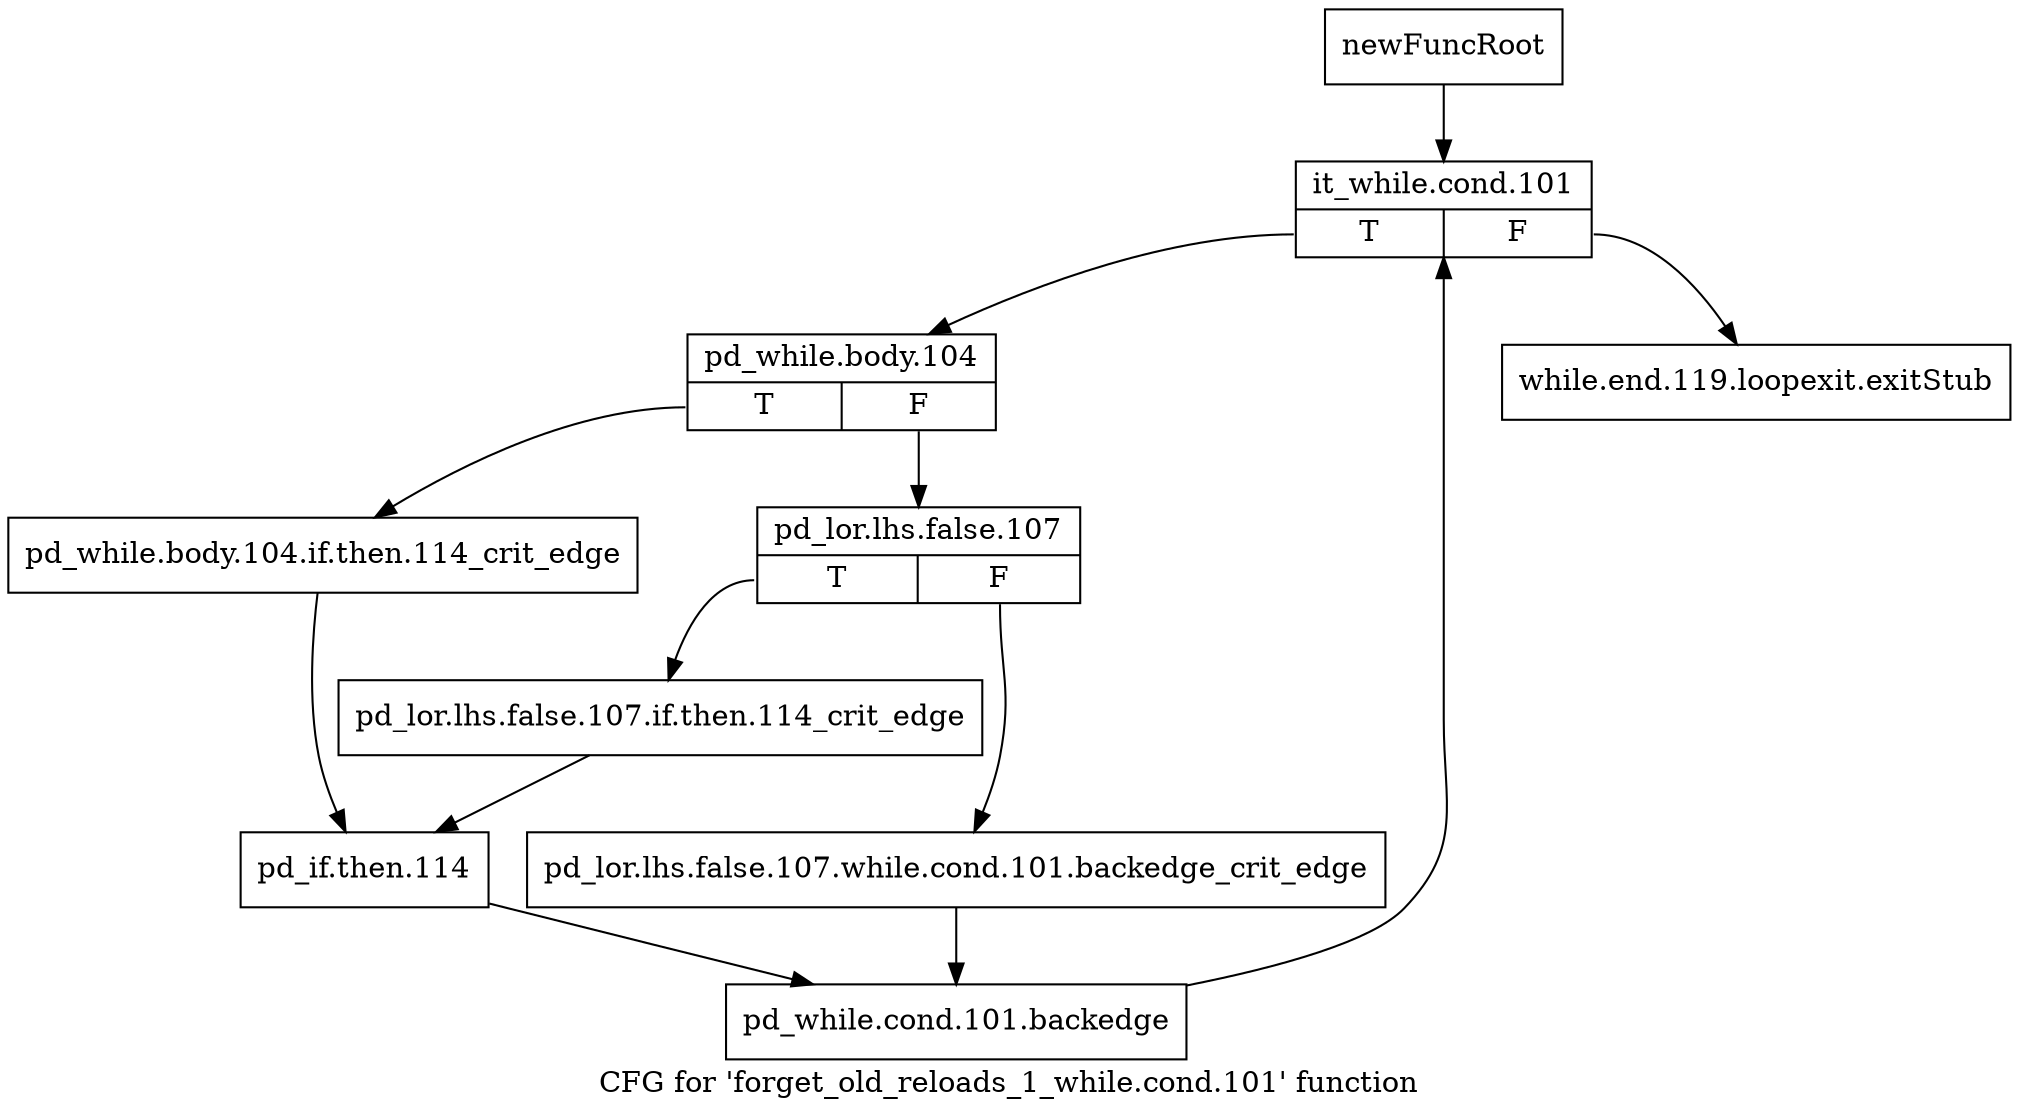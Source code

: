 digraph "CFG for 'forget_old_reloads_1_while.cond.101' function" {
	label="CFG for 'forget_old_reloads_1_while.cond.101' function";

	Node0xbf5bf90 [shape=record,label="{newFuncRoot}"];
	Node0xbf5bf90 -> Node0xbf5c030;
	Node0xbf5bfe0 [shape=record,label="{while.end.119.loopexit.exitStub}"];
	Node0xbf5c030 [shape=record,label="{it_while.cond.101|{<s0>T|<s1>F}}"];
	Node0xbf5c030:s0 -> Node0xbf5c080;
	Node0xbf5c030:s1 -> Node0xbf5bfe0;
	Node0xbf5c080 [shape=record,label="{pd_while.body.104|{<s0>T|<s1>F}}"];
	Node0xbf5c080:s0 -> Node0xbf5c1c0;
	Node0xbf5c080:s1 -> Node0xbf5c0d0;
	Node0xbf5c0d0 [shape=record,label="{pd_lor.lhs.false.107|{<s0>T|<s1>F}}"];
	Node0xbf5c0d0:s0 -> Node0xbf5c170;
	Node0xbf5c0d0:s1 -> Node0xbf5c120;
	Node0xbf5c120 [shape=record,label="{pd_lor.lhs.false.107.while.cond.101.backedge_crit_edge}"];
	Node0xbf5c120 -> Node0xbf5c260;
	Node0xbf5c170 [shape=record,label="{pd_lor.lhs.false.107.if.then.114_crit_edge}"];
	Node0xbf5c170 -> Node0xbf5c210;
	Node0xbf5c1c0 [shape=record,label="{pd_while.body.104.if.then.114_crit_edge}"];
	Node0xbf5c1c0 -> Node0xbf5c210;
	Node0xbf5c210 [shape=record,label="{pd_if.then.114}"];
	Node0xbf5c210 -> Node0xbf5c260;
	Node0xbf5c260 [shape=record,label="{pd_while.cond.101.backedge}"];
	Node0xbf5c260 -> Node0xbf5c030;
}
